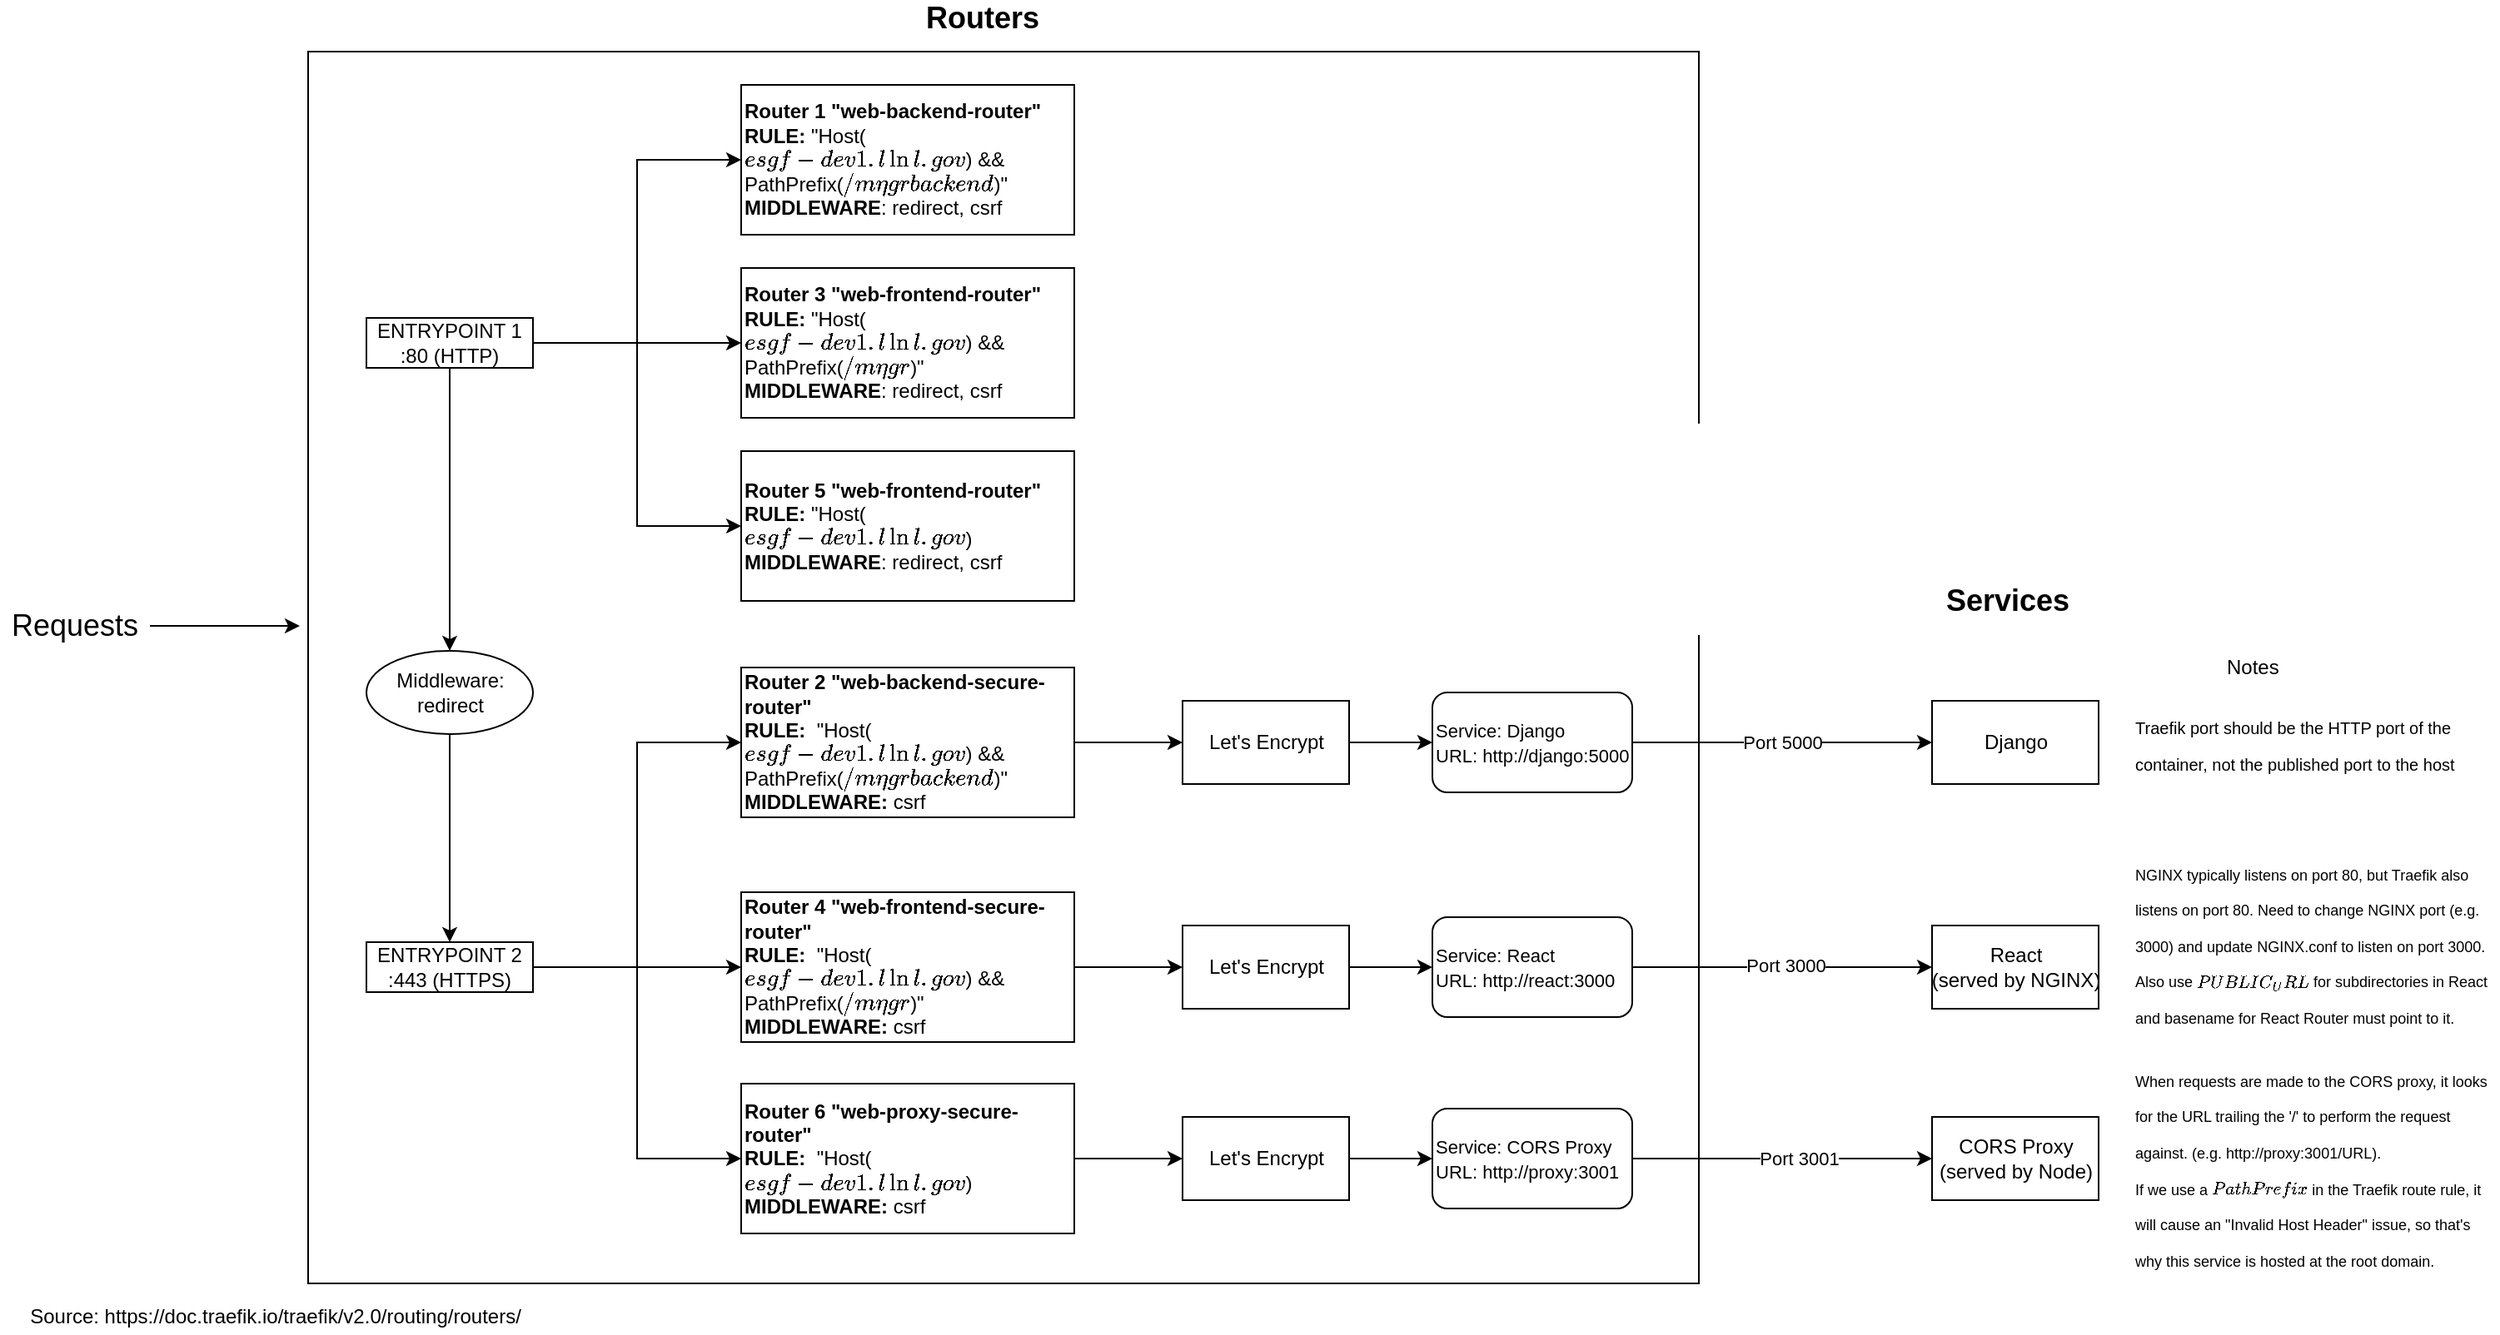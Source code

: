 <mxfile version="13.6.5">
    <diagram id="7LgHgHcSaxze46kqs8R4" name="Page-1">
        <mxGraphModel dx="2877" dy="1763" grid="1" gridSize="10" guides="1" tooltips="1" connect="1" arrows="1" fold="1" page="1" pageScale="1" pageWidth="850" pageHeight="1100" math="0" shadow="0">
            <root>
                <mxCell id="0"/>
                <mxCell id="1" parent="0"/>
                <mxCell id="2" value="" style="rounded=0;whiteSpace=wrap;html=1;" parent="1" vertex="1">
                    <mxGeometry x="125" width="835" height="740" as="geometry"/>
                </mxCell>
                <mxCell id="3" value="Routers" style="text;html=1;strokeColor=none;fillColor=none;align=center;verticalAlign=middle;whiteSpace=wrap;rounded=0;fontStyle=1;fontSize=18;" parent="1" vertex="1">
                    <mxGeometry x="510" y="-30" width="40" height="20" as="geometry"/>
                </mxCell>
                <mxCell id="16" style="edgeStyle=orthogonalEdgeStyle;rounded=0;orthogonalLoop=1;jettySize=auto;html=1;exitX=1;exitY=0.5;exitDx=0;exitDy=0;entryX=0;entryY=0.5;entryDx=0;entryDy=0;" parent="1" source="4" target="9" edge="1">
                    <mxGeometry relative="1" as="geometry"/>
                </mxCell>
                <mxCell id="21" style="edgeStyle=orthogonalEdgeStyle;rounded=0;orthogonalLoop=1;jettySize=auto;html=1;" parent="1" source="4" target="13" edge="1">
                    <mxGeometry relative="1" as="geometry">
                        <Array as="points">
                            <mxPoint x="320" y="175"/>
                            <mxPoint x="320" y="175"/>
                        </Array>
                    </mxGeometry>
                </mxCell>
                <mxCell id="29" style="edgeStyle=orthogonalEdgeStyle;rounded=0;orthogonalLoop=1;jettySize=auto;html=1;exitX=0.5;exitY=1;exitDx=0;exitDy=0;" parent="1" source="4" target="27" edge="1">
                    <mxGeometry relative="1" as="geometry"/>
                </mxCell>
                <mxCell id="68" style="edgeStyle=orthogonalEdgeStyle;rounded=0;orthogonalLoop=1;jettySize=auto;html=1;entryX=0;entryY=0.5;entryDx=0;entryDy=0;" edge="1" parent="1" source="4" target="67">
                    <mxGeometry relative="1" as="geometry"/>
                </mxCell>
                <mxCell id="4" value="ENTRYPOINT 1&lt;br&gt;:80 (HTTP)" style="rounded=0;whiteSpace=wrap;html=1;" parent="1" vertex="1">
                    <mxGeometry x="160" y="160" width="100" height="30" as="geometry"/>
                </mxCell>
                <mxCell id="18" style="edgeStyle=orthogonalEdgeStyle;rounded=0;orthogonalLoop=1;jettySize=auto;html=1;entryX=0;entryY=0.5;entryDx=0;entryDy=0;" parent="1" source="5" target="14" edge="1">
                    <mxGeometry relative="1" as="geometry"/>
                </mxCell>
                <mxCell id="22" style="edgeStyle=orthogonalEdgeStyle;rounded=0;orthogonalLoop=1;jettySize=auto;html=1;entryX=0;entryY=0.5;entryDx=0;entryDy=0;" parent="1" source="5" target="11" edge="1">
                    <mxGeometry relative="1" as="geometry"/>
                </mxCell>
                <mxCell id="81" style="edgeStyle=orthogonalEdgeStyle;rounded=0;orthogonalLoop=1;jettySize=auto;html=1;exitX=1;exitY=0.5;exitDx=0;exitDy=0;entryX=0;entryY=0.5;entryDx=0;entryDy=0;fontSize=12;" edge="1" parent="1" source="5" target="69">
                    <mxGeometry relative="1" as="geometry"/>
                </mxCell>
                <mxCell id="5" value="ENTRYPOINT 2&lt;br&gt;:443 (HTTPS)" style="rounded=0;whiteSpace=wrap;html=1;" parent="1" vertex="1">
                    <mxGeometry x="160" y="535" width="100" height="30" as="geometry"/>
                </mxCell>
                <mxCell id="51" style="edgeStyle=orthogonalEdgeStyle;rounded=0;orthogonalLoop=1;jettySize=auto;html=1;fontSize=18;" parent="1" source="7" edge="1">
                    <mxGeometry relative="1" as="geometry">
                        <mxPoint x="120" y="345" as="targetPoint"/>
                    </mxGeometry>
                </mxCell>
                <mxCell id="7" value="Requests" style="text;html=1;strokeColor=none;fillColor=none;align=center;verticalAlign=middle;whiteSpace=wrap;rounded=0;fontSize=18;" parent="1" vertex="1">
                    <mxGeometry x="-60" y="330" width="90" height="30" as="geometry"/>
                </mxCell>
                <mxCell id="9" value="&lt;div&gt;&lt;span&gt;&lt;b&gt;Router 1 &quot;web-backend-router&quot;&lt;/b&gt;&lt;/span&gt;&lt;/div&gt;&lt;b&gt;RULE: &lt;/b&gt;&quot;Host(`esgf-dev1.llnl.gov`) &amp;amp;&amp;amp; PathPrefix(`/metagrid-backend`)&quot;&lt;br&gt;&lt;b&gt;MIDDLEWARE&lt;/b&gt;: redirect, csrf" style="rounded=0;whiteSpace=wrap;html=1;align=left;" parent="1" vertex="1">
                    <mxGeometry x="385" y="20" width="200" height="90" as="geometry"/>
                </mxCell>
                <mxCell id="31" style="edgeStyle=orthogonalEdgeStyle;rounded=0;orthogonalLoop=1;jettySize=auto;html=1;" parent="1" source="35" target="23" edge="1">
                    <mxGeometry relative="1" as="geometry"/>
                </mxCell>
                <mxCell id="40" style="edgeStyle=orthogonalEdgeStyle;rounded=0;orthogonalLoop=1;jettySize=auto;html=1;exitX=1;exitY=0.5;exitDx=0;exitDy=0;" parent="1" source="11" target="35" edge="1">
                    <mxGeometry relative="1" as="geometry"/>
                </mxCell>
                <mxCell id="11" value="&lt;div&gt;&lt;span&gt;&lt;b&gt;Router 2 &quot;web-backend-secure-router&quot;&lt;/b&gt;&lt;/span&gt;&lt;/div&gt;&lt;b&gt;&lt;div&gt;&lt;b&gt;RULE:&amp;nbsp;&lt;/b&gt;&lt;span style=&quot;font-weight: normal&quot;&gt; &quot;Host(`esgf-dev1.llnl.gov`) &amp;amp;&amp;amp; PathPrefix(`/metagrid-backend`)&quot;&lt;/span&gt;&lt;/div&gt;&lt;/b&gt;&lt;b&gt;MIDDLEWARE:&lt;/b&gt; csrf" style="rounded=0;whiteSpace=wrap;html=1;align=left;" parent="1" vertex="1">
                    <mxGeometry x="385" y="370" width="200" height="90" as="geometry"/>
                </mxCell>
                <mxCell id="13" value="&lt;div&gt;&lt;span&gt;&lt;b&gt;Router 3 &quot;web-frontend-router&quot;&lt;/b&gt;&lt;/span&gt;&lt;/div&gt;&lt;b&gt;RULE: &lt;/b&gt;&quot;Host(`esgf-dev1.llnl.gov`) &amp;amp;&amp;amp; PathPrefix(`/metagrid`)&quot;&lt;br&gt;&lt;b&gt;MIDDLEWARE&lt;/b&gt;: redirect, csrf" style="rounded=0;whiteSpace=wrap;html=1;align=left;" parent="1" vertex="1">
                    <mxGeometry x="385" y="130" width="200" height="90" as="geometry"/>
                </mxCell>
                <mxCell id="37" style="edgeStyle=orthogonalEdgeStyle;rounded=0;orthogonalLoop=1;jettySize=auto;html=1;exitX=1;exitY=0.5;exitDx=0;exitDy=0;" parent="1" source="14" target="36" edge="1">
                    <mxGeometry relative="1" as="geometry"/>
                </mxCell>
                <mxCell id="14" value="&lt;div&gt;&lt;span&gt;&lt;b&gt;Router 4 &quot;web-frontend-secure-router&quot;&lt;/b&gt;&lt;/span&gt;&lt;/div&gt;&lt;b&gt;&lt;div&gt;&lt;b&gt;RULE:&amp;nbsp;&lt;/b&gt;&lt;span style=&quot;font-weight: normal&quot;&gt; &quot;Host(`esgf-dev1.llnl.gov`) &amp;amp;&amp;amp; PathPrefix(`/metagrid`)&quot;&lt;/span&gt;&lt;/div&gt;&lt;/b&gt;&lt;b&gt;MIDDLEWARE:&lt;/b&gt; csrf" style="rounded=0;whiteSpace=wrap;html=1;align=left;" parent="1" vertex="1">
                    <mxGeometry x="385" y="505" width="200" height="90" as="geometry"/>
                </mxCell>
                <mxCell id="46" style="edgeStyle=orthogonalEdgeStyle;rounded=0;orthogonalLoop=1;jettySize=auto;html=1;exitX=1;exitY=0.5;exitDx=0;exitDy=0;" parent="1" source="23" target="45" edge="1">
                    <mxGeometry relative="1" as="geometry"/>
                </mxCell>
                <mxCell id="57" value="Port 5000" style="edgeLabel;html=1;align=center;verticalAlign=middle;resizable=0;points=[];" vertex="1" connectable="0" parent="46">
                    <mxGeometry x="-0.256" y="-4" relative="1" as="geometry">
                        <mxPoint x="23.14" y="-4" as="offset"/>
                    </mxGeometry>
                </mxCell>
                <mxCell id="23" value="&lt;font style=&quot;font-size: 11px&quot;&gt;Service: Django&lt;br&gt;URL: http://django:5000&lt;/font&gt;" style="rounded=1;whiteSpace=wrap;html=1;align=left;" parent="1" vertex="1">
                    <mxGeometry x="800" y="385" width="120" height="60" as="geometry"/>
                </mxCell>
                <mxCell id="47" style="edgeStyle=orthogonalEdgeStyle;rounded=0;orthogonalLoop=1;jettySize=auto;html=1;exitX=1;exitY=0.5;exitDx=0;exitDy=0;" parent="1" source="25" target="41" edge="1">
                    <mxGeometry relative="1" as="geometry"/>
                </mxCell>
                <mxCell id="58" value="Port 3000" style="edgeLabel;html=1;align=center;verticalAlign=middle;resizable=0;points=[];" vertex="1" connectable="0" parent="47">
                    <mxGeometry x="0.022" y="1" relative="1" as="geometry">
                        <mxPoint as="offset"/>
                    </mxGeometry>
                </mxCell>
                <mxCell id="25" value="&lt;font style=&quot;font-size: 11px&quot;&gt;Service: React&lt;br&gt;URL: http://react:3000&lt;/font&gt;" style="rounded=1;whiteSpace=wrap;html=1;align=left;" parent="1" vertex="1">
                    <mxGeometry x="800" y="520" width="120" height="60" as="geometry"/>
                </mxCell>
                <mxCell id="30" style="edgeStyle=orthogonalEdgeStyle;rounded=0;orthogonalLoop=1;jettySize=auto;html=1;exitX=0.5;exitY=1;exitDx=0;exitDy=0;" parent="1" source="27" target="5" edge="1">
                    <mxGeometry relative="1" as="geometry"/>
                </mxCell>
                <mxCell id="27" value="Middleware: &lt;br&gt;redirect" style="shape=ellipse;html=1;dashed=0;whitespace=wrap;perimeter=ellipsePerimeter;align=center;" parent="1" vertex="1">
                    <mxGeometry x="160" y="360" width="100" height="50" as="geometry"/>
                </mxCell>
                <mxCell id="38" style="edgeStyle=orthogonalEdgeStyle;rounded=0;orthogonalLoop=1;jettySize=auto;html=1;" parent="1" source="36" target="25" edge="1">
                    <mxGeometry relative="1" as="geometry"/>
                </mxCell>
                <mxCell id="36" value="Let's Encrypt" style="html=1;dashed=0;whitespace=wrap;align=center;" parent="1" vertex="1">
                    <mxGeometry x="650" y="525" width="100" height="50" as="geometry"/>
                </mxCell>
                <mxCell id="35" value="Let's Encrypt" style="html=1;dashed=0;whitespace=wrap;align=center;" parent="1" vertex="1">
                    <mxGeometry x="650" y="390" width="100" height="50" as="geometry"/>
                </mxCell>
                <mxCell id="41" value="React &lt;br&gt;(served by NGINX)" style="html=1;dashed=0;whitespace=wrap;align=center;" parent="1" vertex="1">
                    <mxGeometry x="1100" y="525" width="100" height="50" as="geometry"/>
                </mxCell>
                <mxCell id="45" value="Django" style="html=1;dashed=0;whitespace=wrap;align=center;" parent="1" vertex="1">
                    <mxGeometry x="1100" y="390" width="100" height="50" as="geometry"/>
                </mxCell>
                <mxCell id="52" value="Services" style="text;html=1;strokeColor=none;fillColor=none;align=center;verticalAlign=middle;whiteSpace=wrap;rounded=0;fontStyle=1;fontSize=18;" parent="1" vertex="1">
                    <mxGeometry x="1100" y="320" width="91.25" height="20" as="geometry"/>
                </mxCell>
                <mxCell id="54" value="&lt;font style=&quot;font-size: 10px&quot;&gt;Traefik port should be the HTTP port of the container, not the published port to the host&lt;/font&gt;" style="text;html=1;strokeColor=none;fillColor=none;align=left;verticalAlign=middle;whiteSpace=wrap;rounded=0;fontSize=18;" parent="1" vertex="1">
                    <mxGeometry x="1220" y="375" width="210" height="80" as="geometry"/>
                </mxCell>
                <mxCell id="55" value="&lt;font style=&quot;font-size: 9px&quot;&gt;NGINX typically listens on port 80, but Traefik also listens on port 80. Need to change NGINX port (e.g. 3000) and update NGINX.conf to listen on port 3000.&lt;br&gt;Also use `PUBLIC_URL` for subdirectories in React and basename for React Router must point to it.&lt;br&gt;&lt;/font&gt;" style="text;html=1;strokeColor=none;fillColor=none;align=left;verticalAlign=middle;whiteSpace=wrap;rounded=0;fontSize=18;" parent="1" vertex="1">
                    <mxGeometry x="1220" y="495" width="220" height="80" as="geometry"/>
                </mxCell>
                <mxCell id="56" value="Source:&amp;nbsp;https://doc.traefik.io/traefik/v2.0/routing/routers/" style="text;html=1;align=center;verticalAlign=middle;resizable=0;points=[];autosize=1;" parent="1" vertex="1">
                    <mxGeometry x="-50" y="750" width="310" height="20" as="geometry"/>
                </mxCell>
                <mxCell id="67" value="&lt;div&gt;&lt;span&gt;&lt;b&gt;Router 5 &quot;web-frontend-router&quot;&lt;/b&gt;&lt;/span&gt;&lt;/div&gt;&lt;b&gt;RULE: &lt;/b&gt;&quot;Host(`esgf-dev1.llnl.gov`)&amp;nbsp;&lt;br&gt;&lt;b&gt;MIDDLEWARE&lt;/b&gt;: redirect, csrf" style="rounded=0;whiteSpace=wrap;html=1;align=left;" vertex="1" parent="1">
                    <mxGeometry x="385" y="240" width="200" height="90" as="geometry"/>
                </mxCell>
                <mxCell id="72" style="edgeStyle=orthogonalEdgeStyle;rounded=0;orthogonalLoop=1;jettySize=auto;html=1;exitX=1;exitY=0.5;exitDx=0;exitDy=0;" edge="1" parent="1" source="69" target="71">
                    <mxGeometry relative="1" as="geometry"/>
                </mxCell>
                <mxCell id="69" value="&lt;div&gt;&lt;span&gt;&lt;b&gt;Router 6 &quot;web-proxy-secure-router&quot;&lt;/b&gt;&lt;/span&gt;&lt;/div&gt;&lt;b&gt;&lt;div&gt;&lt;b&gt;RULE:&amp;nbsp;&lt;/b&gt;&lt;span style=&quot;font-weight: normal&quot;&gt; &quot;Host(`esgf-dev1.llnl.gov`)&lt;/span&gt;&lt;/div&gt;&lt;/b&gt;&lt;b&gt;MIDDLEWARE:&lt;/b&gt; csrf" style="rounded=0;whiteSpace=wrap;html=1;align=left;" vertex="1" parent="1">
                    <mxGeometry x="385" y="620" width="200" height="90" as="geometry"/>
                </mxCell>
                <mxCell id="76" style="edgeStyle=orthogonalEdgeStyle;rounded=0;orthogonalLoop=1;jettySize=auto;html=1;" edge="1" parent="1" source="70" target="75">
                    <mxGeometry relative="1" as="geometry"/>
                </mxCell>
                <mxCell id="79" value="&lt;font style=&quot;font-size: 11px&quot;&gt;Port 3001&lt;/font&gt;" style="edgeLabel;html=1;align=center;verticalAlign=middle;resizable=0;points=[];fontSize=12;" vertex="1" connectable="0" parent="76">
                    <mxGeometry x="-0.048" y="-1" relative="1" as="geometry">
                        <mxPoint x="14.29" y="-1" as="offset"/>
                    </mxGeometry>
                </mxCell>
                <mxCell id="70" value="&lt;font style=&quot;font-size: 11px&quot;&gt;Service: CORS Proxy&lt;br&gt;URL: http://proxy:3001&lt;/font&gt;" style="rounded=1;whiteSpace=wrap;html=1;align=left;" vertex="1" parent="1">
                    <mxGeometry x="800" y="635" width="120" height="60" as="geometry"/>
                </mxCell>
                <mxCell id="73" style="edgeStyle=orthogonalEdgeStyle;rounded=0;orthogonalLoop=1;jettySize=auto;html=1;entryX=0;entryY=0.5;entryDx=0;entryDy=0;" edge="1" parent="1" source="71" target="70">
                    <mxGeometry relative="1" as="geometry"/>
                </mxCell>
                <mxCell id="71" value="Let's Encrypt" style="html=1;dashed=0;whitespace=wrap;align=center;" vertex="1" parent="1">
                    <mxGeometry x="650" y="640" width="100" height="50" as="geometry"/>
                </mxCell>
                <mxCell id="75" value="CORS Proxy&lt;br&gt;(served by Node)" style="html=1;dashed=0;whitespace=wrap;align=center;" vertex="1" parent="1">
                    <mxGeometry x="1100" y="640" width="100" height="50" as="geometry"/>
                </mxCell>
                <mxCell id="77" value="Notes" style="text;html=1;strokeColor=none;fillColor=none;align=left;verticalAlign=middle;whiteSpace=wrap;rounded=0;fontStyle=0;fontSize=12;" vertex="1" parent="1">
                    <mxGeometry x="1275" y="360" width="91.25" height="20" as="geometry"/>
                </mxCell>
                <mxCell id="78" value="&lt;font style=&quot;font-size: 9px&quot;&gt;When requests are made to the CORS proxy, it looks for the URL trailing the '/' to perform the request against. (e.g. http://proxy:3001/URL).&lt;br&gt;If we use a `PathPrefix` in the Traefik route rule, it will cause an &quot;Invalid Host Header&quot; issue, so that's why this service is hosted at the root domain.&lt;br&gt;&lt;/font&gt;" style="text;html=1;strokeColor=none;fillColor=none;align=left;verticalAlign=middle;whiteSpace=wrap;rounded=0;fontSize=18;" vertex="1" parent="1">
                    <mxGeometry x="1220" y="630" width="220" height="80" as="geometry"/>
                </mxCell>
            </root>
        </mxGraphModel>
    </diagram>
</mxfile>